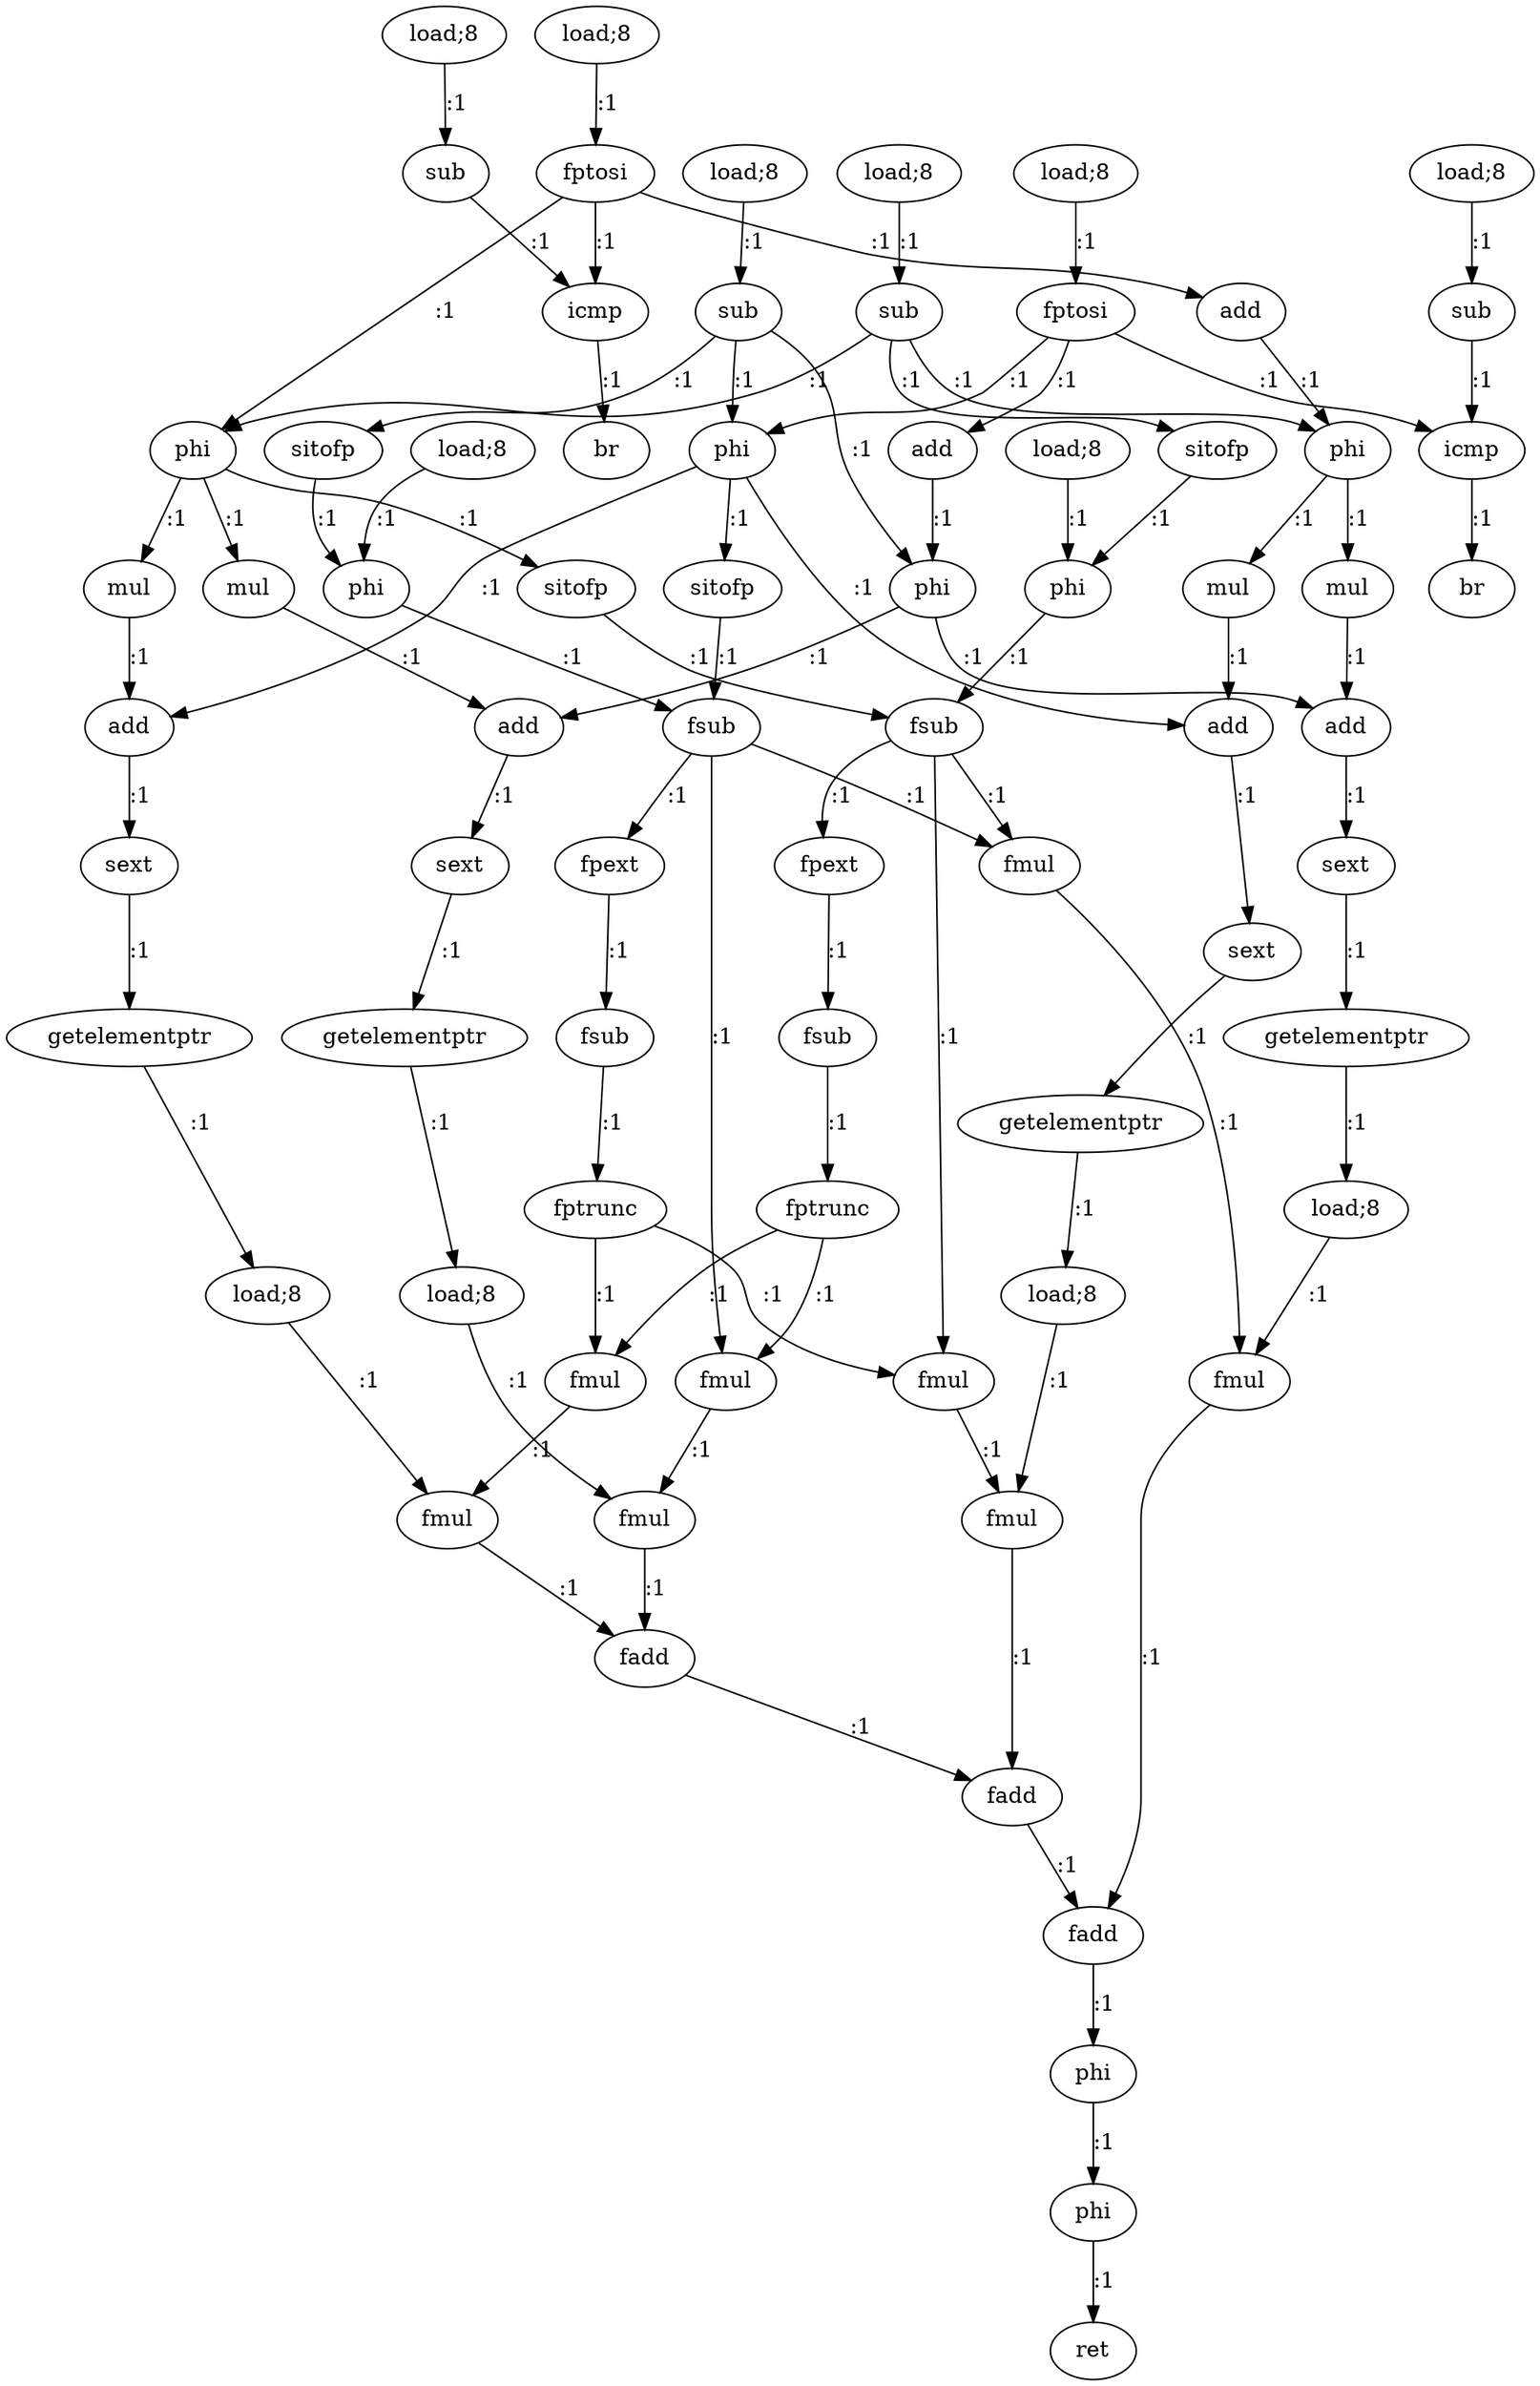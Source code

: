 digraph  {
   0 [label="phi"];
   1 [label="phi"];
   2 [label="phi"];
   3 [label="phi"];
   4 [label="phi"];
   5 [label="phi"];
   6 [label="add"];
   7 [label="load;8"];
   8 [label="phi"];
   9 [label="load;8"];
   10 [label="sub"];
   11 [label="icmp"];
   12 [label="load;8"];
   13 [label="fptosi"];
   14 [label="load;8"];
   15 [label="fptosi"];
   16 [label="load;8"];
   17 [label="sub"];
   18 [label="icmp"];
   19 [label="br"];
   20 [label="load;8"];
   21 [label="sub"];
   22 [label="add"];
   23 [label="sitofp"];
   24 [label="fmul"];
   25 [label="fadd"];
   26 [label="phi"];
   27 [label="ret"];
   28 [label="br"];
   29 [label="load;8"];
   30 [label="sub"];
   31 [label="sitofp"];
   32 [label="mul"];
   33 [label="load;8"];
   34 [label="sitofp"];
   35 [label="fsub"];
   36 [label="sitofp"];
   37 [label="fsub"];
   38 [label="fpext"];
   39 [label="fsub"];
   40 [label="fptrunc"];
   41 [label="fpext"];
   42 [label="fsub"];
   43 [label="fptrunc"];
   44 [label="fmul"];
   45 [label="fmul"];
   46 [label="fmul"];
   47 [label="fmul"];
   48 [label="add"];
   49 [label="sext"];
   50 [label="getelementptr"];
   51 [label="load;8"];
   52 [label="mul"];
   53 [label="add"];
   54 [label="sext"];
   55 [label="getelementptr"];
   56 [label="load;8"];
   57 [label="mul"];
   58 [label="add"];
   59 [label="sext"];
   60 [label="getelementptr"];
   61 [label="load;8"];
   62 [label="mul"];
   63 [label="add"];
   64 [label="sext"];
   65 [label="getelementptr"];
   66 [label="load;8"];
   67 [label="fmul"];
   68 [label="fmul"];
   69 [label="fadd"];
   70 [label="fmul"];
   71 [label="fadd"];

   0->58 [label=":1"]
   0->48 [label=":1"]
   0->36 [label=":1"]
   1->52 [label=":1"]
   1->32 [label=":1"]
   1->34 [label=":1"]
   2->62 [label=":1"]
   2->57 [label=":1"]
   3->63 [label=":1"]
   3->53 [label=":1"]
   4->37 [label=":1"]
   5->35 [label=":1"]
   6->2 [label=":1"]
   7->5 [label=":1"]
   8->26 [label=":1"]
   9->10 [label=":1"]
   10->11 [label=":1"]
   11->28 [label=":1"]
   12->13 [label=":1"]
   13->1 [label=":1"]
   13->6 [label=":1"]
   13->18 [label=":1"]
   14->15 [label=":1"]
   15->0 [label=":1"]
   15->22 [label=":1"]
   15->11 [label=":1"]
   16->17 [label=":1"]
   17->18 [label=":1"]
   18->19 [label=":1"]
   20->21 [label=":1"]
   21->1 [label=":1"]
   21->2 [label=":1"]
   21->23 [label=":1"]
   22->3 [label=":1"]
   23->5 [label=":1"]
   24->25 [label=":1"]
   25->8 [label=":1"]
   26->27 [label=":1"]
   29->30 [label=":1"]
   30->0 [label=":1"]
   30->3 [label=":1"]
   30->31 [label=":1"]
   31->4 [label=":1"]
   32->48 [label=":1"]
   33->4 [label=":1"]
   34->35 [label=":1"]
   35->38 [label=":1"]
   35->46 [label=":1"]
   35->47 [label=":1"]
   36->37 [label=":1"]
   37->41 [label=":1"]
   37->45 [label=":1"]
   37->47 [label=":1"]
   38->39 [label=":1"]
   39->40 [label=":1"]
   40->44 [label=":1"]
   40->45 [label=":1"]
   41->42 [label=":1"]
   42->43 [label=":1"]
   43->44 [label=":1"]
   43->46 [label=":1"]
   44->67 [label=":1"]
   45->68 [label=":1"]
   46->70 [label=":1"]
   47->24 [label=":1"]
   48->49 [label=":1"]
   49->50 [label=":1"]
   50->51 [label=":1"]
   51->67 [label=":1"]
   52->53 [label=":1"]
   53->54 [label=":1"]
   54->55 [label=":1"]
   55->56 [label=":1"]
   56->68 [label=":1"]
   57->58 [label=":1"]
   58->59 [label=":1"]
   59->60 [label=":1"]
   60->61 [label=":1"]
   61->70 [label=":1"]
   62->63 [label=":1"]
   63->64 [label=":1"]
   64->65 [label=":1"]
   65->66 [label=":1"]
   66->24 [label=":1"]
   67->69 [label=":1"]
   68->69 [label=":1"]
   69->71 [label=":1"]
   70->71 [label=":1"]
   71->25 [label=":1"]
}
